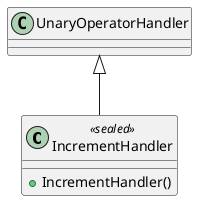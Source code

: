 @startuml
class IncrementHandler <<sealed>> {
    + IncrementHandler()
}
UnaryOperatorHandler <|-- IncrementHandler
@enduml
